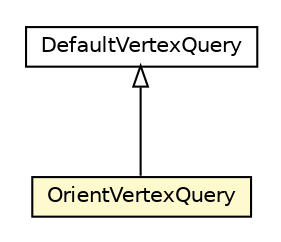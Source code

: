 #!/usr/local/bin/dot
#
# Class diagram 
# Generated by UMLGraph version R5_6-24-gf6e263 (http://www.umlgraph.org/)
#

digraph G {
	edge [fontname="Helvetica",fontsize=10,labelfontname="Helvetica",labelfontsize=10];
	node [fontname="Helvetica",fontsize=10,shape=plaintext];
	nodesep=0.25;
	ranksep=0.5;
	// com.tinkerpop.blueprints.impls.orient.OrientVertexQuery
	c4517265 [label=<<table title="com.tinkerpop.blueprints.impls.orient.OrientVertexQuery" border="0" cellborder="1" cellspacing="0" cellpadding="2" port="p" bgcolor="lemonChiffon" href="./OrientVertexQuery.html">
		<tr><td><table border="0" cellspacing="0" cellpadding="1">
<tr><td align="center" balign="center"> OrientVertexQuery </td></tr>
		</table></td></tr>
		</table>>, URL="./OrientVertexQuery.html", fontname="Helvetica", fontcolor="black", fontsize=10.0];
	//com.tinkerpop.blueprints.impls.orient.OrientVertexQuery extends com.tinkerpop.blueprints.util.DefaultVertexQuery
	c4517525:p -> c4517265:p [dir=back,arrowtail=empty];
	// com.tinkerpop.blueprints.util.DefaultVertexQuery
	c4517525 [label=<<table title="com.tinkerpop.blueprints.util.DefaultVertexQuery" border="0" cellborder="1" cellspacing="0" cellpadding="2" port="p" href="http://java.sun.com/j2se/1.4.2/docs/api/com/tinkerpop/blueprints/util/DefaultVertexQuery.html">
		<tr><td><table border="0" cellspacing="0" cellpadding="1">
<tr><td align="center" balign="center"> DefaultVertexQuery </td></tr>
		</table></td></tr>
		</table>>, URL="http://java.sun.com/j2se/1.4.2/docs/api/com/tinkerpop/blueprints/util/DefaultVertexQuery.html", fontname="Helvetica", fontcolor="black", fontsize=10.0];
}

